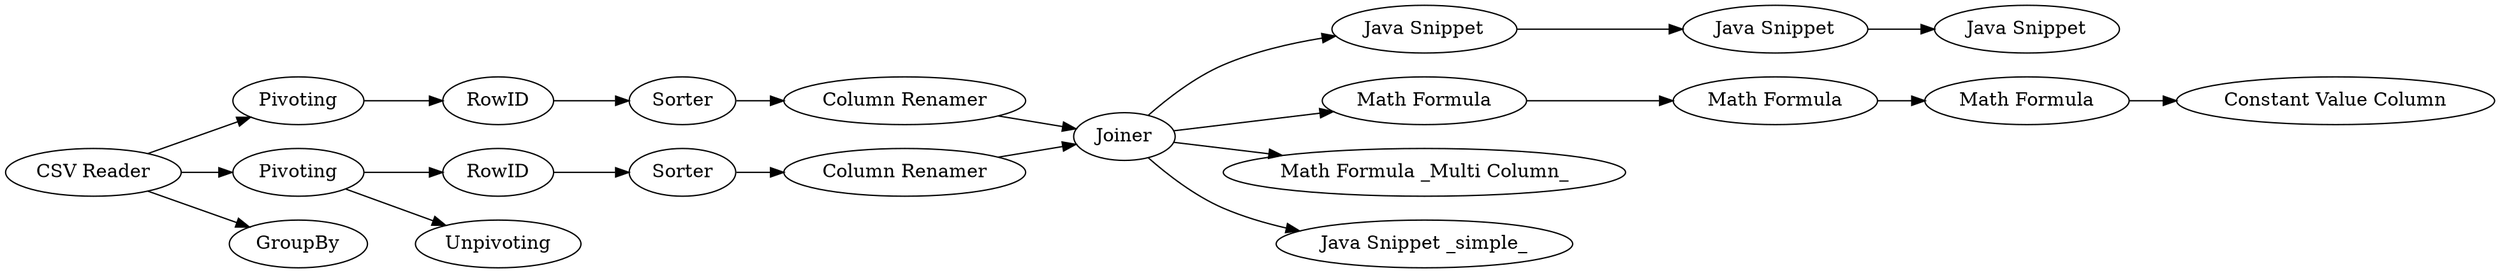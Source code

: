 digraph {
	35 -> 34
	20 -> 21
	27 -> 24
	21 -> 16
	33 -> 19
	34 -> 28
	16 -> 35
	29 -> 30
	22 -> 17
	26 -> 27
	25 -> 26
	19 -> 23
	33 -> 20
	34 -> 32
	34 -> 31
	19 -> 22
	36 -> 34
	34 -> 25
	33 -> 3
	17 -> 36
	28 -> 29
	27 [label="Math Formula"]
	21 [label=RowID]
	26 [label="Math Formula"]
	32 [label="Math Formula _Multi Column_"]
	17 [label=Sorter]
	3 [label=GroupBy]
	19 [label=Pivoting]
	24 [label="Constant Value Column"]
	31 [label="Java Snippet _simple_"]
	25 [label="Math Formula"]
	16 [label=Sorter]
	22 [label=RowID]
	28 [label="Java Snippet"]
	23 [label=Unpivoting]
	20 [label=Pivoting]
	35 [label="Column Renamer"]
	34 [label=Joiner]
	29 [label="Java Snippet"]
	36 [label="Column Renamer"]
	33 [label="CSV Reader"]
	30 [label="Java Snippet"]
	rankdir=LR
}
